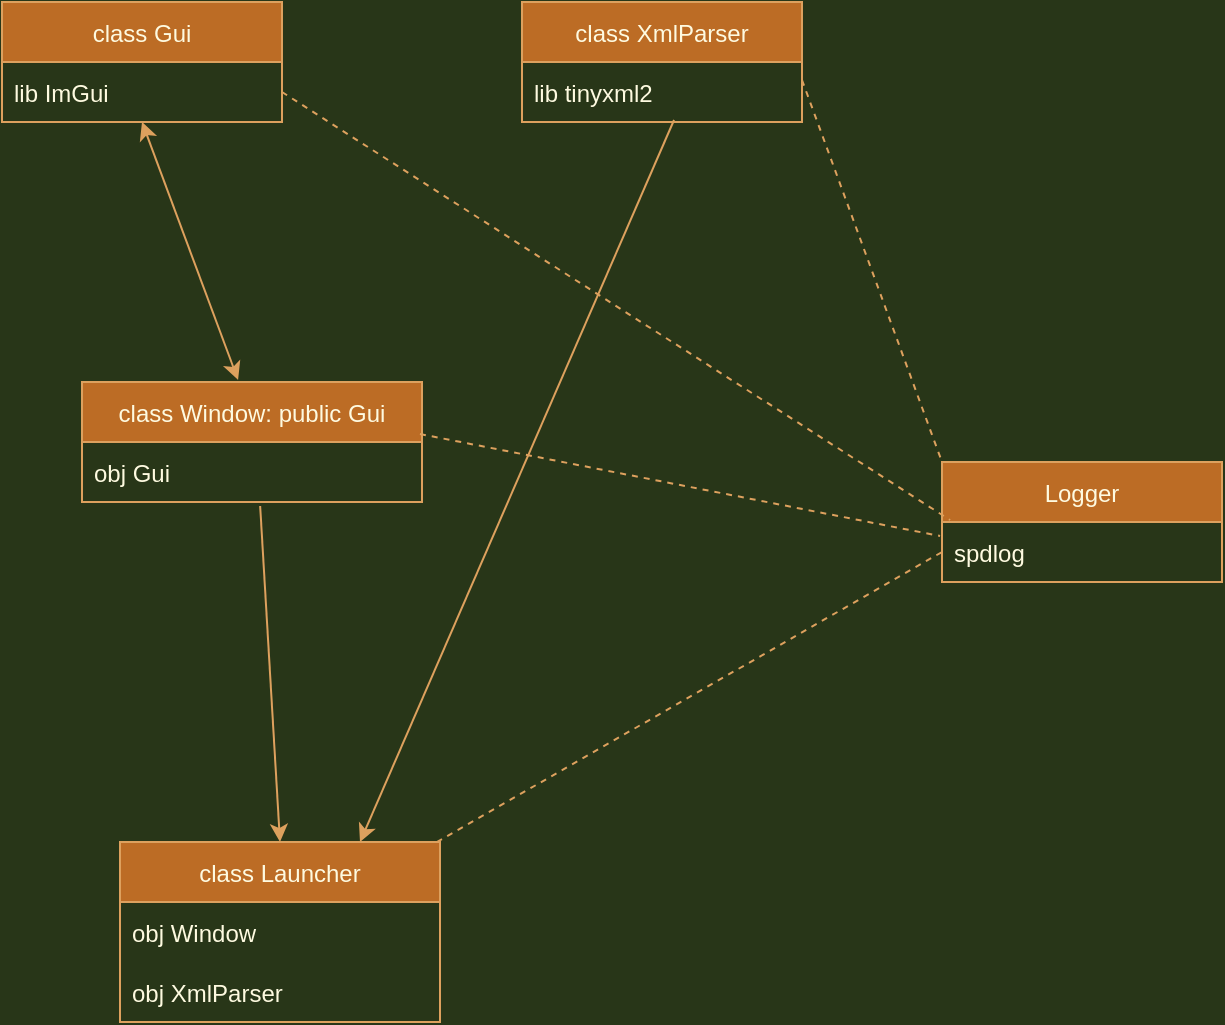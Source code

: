 <mxfile version="16.5.6" type="github">
  <diagram id="C5RBs43oDa-KdzZeNtuy" name="Page-1">
    <mxGraphModel dx="1422" dy="772" grid="1" gridSize="10" guides="1" tooltips="1" connect="1" arrows="1" fold="1" page="1" pageScale="1" pageWidth="827" pageHeight="1169" background="#283618" math="0" shadow="0">
      <root>
        <mxCell id="WIyWlLk6GJQsqaUBKTNV-0" />
        <mxCell id="WIyWlLk6GJQsqaUBKTNV-1" parent="WIyWlLk6GJQsqaUBKTNV-0" />
        <mxCell id="gUe4RGJz4p_oN-t4Xm0o-2" value="class Launcher" style="swimlane;fontStyle=0;childLayout=stackLayout;horizontal=1;startSize=30;horizontalStack=0;resizeParent=1;resizeParentMax=0;resizeLast=0;collapsible=1;marginBottom=0;fillColor=#BC6C25;strokeColor=#DDA15E;fontColor=#FEFAE0;" vertex="1" parent="WIyWlLk6GJQsqaUBKTNV-1">
          <mxGeometry x="99" y="450" width="160" height="90" as="geometry" />
        </mxCell>
        <mxCell id="gUe4RGJz4p_oN-t4Xm0o-3" value="obj Window" style="text;strokeColor=none;fillColor=none;align=left;verticalAlign=middle;spacingLeft=4;spacingRight=4;overflow=hidden;points=[[0,0.5],[1,0.5]];portConstraint=eastwest;rotatable=0;fontColor=#FEFAE0;" vertex="1" parent="gUe4RGJz4p_oN-t4Xm0o-2">
          <mxGeometry y="30" width="160" height="30" as="geometry" />
        </mxCell>
        <mxCell id="gUe4RGJz4p_oN-t4Xm0o-4" value="obj XmlParser" style="text;strokeColor=none;fillColor=none;align=left;verticalAlign=middle;spacingLeft=4;spacingRight=4;overflow=hidden;points=[[0,0.5],[1,0.5]];portConstraint=eastwest;rotatable=0;fontColor=#FEFAE0;" vertex="1" parent="gUe4RGJz4p_oN-t4Xm0o-2">
          <mxGeometry y="60" width="160" height="30" as="geometry" />
        </mxCell>
        <mxCell id="gUe4RGJz4p_oN-t4Xm0o-6" value="class Window: public Gui" style="swimlane;fontStyle=0;childLayout=stackLayout;horizontal=1;startSize=30;horizontalStack=0;resizeParent=1;resizeParentMax=0;resizeLast=0;collapsible=1;marginBottom=0;fillColor=#BC6C25;strokeColor=#DDA15E;fontColor=#FEFAE0;" vertex="1" parent="WIyWlLk6GJQsqaUBKTNV-1">
          <mxGeometry x="80" y="220" width="170" height="60" as="geometry" />
        </mxCell>
        <mxCell id="gUe4RGJz4p_oN-t4Xm0o-8" value="obj Gui" style="text;strokeColor=none;fillColor=none;align=left;verticalAlign=middle;spacingLeft=4;spacingRight=4;overflow=hidden;points=[[0,0.5],[1,0.5]];portConstraint=eastwest;rotatable=0;fontColor=#FEFAE0;" vertex="1" parent="gUe4RGJz4p_oN-t4Xm0o-6">
          <mxGeometry y="30" width="170" height="30" as="geometry" />
        </mxCell>
        <mxCell id="gUe4RGJz4p_oN-t4Xm0o-17" value="class Gui" style="swimlane;fontStyle=0;childLayout=stackLayout;horizontal=1;startSize=30;horizontalStack=0;resizeParent=1;resizeParentMax=0;resizeLast=0;collapsible=1;marginBottom=0;fillColor=#BC6C25;strokeColor=#DDA15E;fontColor=#FEFAE0;" vertex="1" parent="WIyWlLk6GJQsqaUBKTNV-1">
          <mxGeometry x="40" y="30" width="140" height="60" as="geometry" />
        </mxCell>
        <mxCell id="gUe4RGJz4p_oN-t4Xm0o-18" value="lib ImGui" style="text;strokeColor=none;fillColor=none;align=left;verticalAlign=middle;spacingLeft=4;spacingRight=4;overflow=hidden;points=[[0,0.5],[1,0.5]];portConstraint=eastwest;rotatable=0;fontColor=#FEFAE0;" vertex="1" parent="gUe4RGJz4p_oN-t4Xm0o-17">
          <mxGeometry y="30" width="140" height="30" as="geometry" />
        </mxCell>
        <mxCell id="gUe4RGJz4p_oN-t4Xm0o-24" value="" style="endArrow=classic;startArrow=classic;html=1;rounded=0;entryX=0.5;entryY=1;entryDx=0;entryDy=0;exitX=0.459;exitY=-0.017;exitDx=0;exitDy=0;exitPerimeter=0;labelBackgroundColor=#283618;strokeColor=#DDA15E;fontColor=#FEFAE0;" edge="1" parent="WIyWlLk6GJQsqaUBKTNV-1" source="gUe4RGJz4p_oN-t4Xm0o-6" target="gUe4RGJz4p_oN-t4Xm0o-17">
          <mxGeometry width="50" height="50" relative="1" as="geometry">
            <mxPoint x="100" y="200" as="sourcePoint" />
            <mxPoint x="150" y="150" as="targetPoint" />
          </mxGeometry>
        </mxCell>
        <mxCell id="gUe4RGJz4p_oN-t4Xm0o-25" value="class XmlParser" style="swimlane;fontStyle=0;childLayout=stackLayout;horizontal=1;startSize=30;horizontalStack=0;resizeParent=1;resizeParentMax=0;resizeLast=0;collapsible=1;marginBottom=0;rounded=0;sketch=0;fontColor=#FEFAE0;strokeColor=#DDA15E;fillColor=#BC6C25;" vertex="1" parent="WIyWlLk6GJQsqaUBKTNV-1">
          <mxGeometry x="300" y="30" width="140" height="60" as="geometry" />
        </mxCell>
        <mxCell id="gUe4RGJz4p_oN-t4Xm0o-26" value="lib tinyxml2" style="text;strokeColor=none;fillColor=none;align=left;verticalAlign=middle;spacingLeft=4;spacingRight=4;overflow=hidden;points=[[0,0.5],[1,0.5]];portConstraint=eastwest;rotatable=0;rounded=0;sketch=0;fontColor=#FEFAE0;" vertex="1" parent="gUe4RGJz4p_oN-t4Xm0o-25">
          <mxGeometry y="30" width="140" height="30" as="geometry" />
        </mxCell>
        <mxCell id="gUe4RGJz4p_oN-t4Xm0o-34" value="Logger" style="swimlane;fontStyle=0;childLayout=stackLayout;horizontal=1;startSize=30;horizontalStack=0;resizeParent=1;resizeParentMax=0;resizeLast=0;collapsible=1;marginBottom=0;rounded=0;sketch=0;fontColor=#FEFAE0;strokeColor=#DDA15E;fillColor=#BC6C25;" vertex="1" parent="WIyWlLk6GJQsqaUBKTNV-1">
          <mxGeometry x="510" y="260" width="140" height="60" as="geometry" />
        </mxCell>
        <mxCell id="gUe4RGJz4p_oN-t4Xm0o-35" value="spdlog" style="text;strokeColor=none;fillColor=none;align=left;verticalAlign=middle;spacingLeft=4;spacingRight=4;overflow=hidden;points=[[0,0.5],[1,0.5]];portConstraint=eastwest;rotatable=0;rounded=0;sketch=0;fontColor=#FEFAE0;" vertex="1" parent="gUe4RGJz4p_oN-t4Xm0o-34">
          <mxGeometry y="30" width="140" height="30" as="geometry" />
        </mxCell>
        <mxCell id="gUe4RGJz4p_oN-t4Xm0o-38" value="" style="endArrow=none;dashed=1;html=1;rounded=1;sketch=0;fontColor=#FEFAE0;strokeColor=#DDA15E;fillColor=#BC6C25;curved=0;entryX=-0.007;entryY=0.233;entryDx=0;entryDy=0;entryPerimeter=0;exitX=0.994;exitY=-0.133;exitDx=0;exitDy=0;exitPerimeter=0;" edge="1" parent="WIyWlLk6GJQsqaUBKTNV-1" source="gUe4RGJz4p_oN-t4Xm0o-8" target="gUe4RGJz4p_oN-t4Xm0o-35">
          <mxGeometry width="50" height="50" relative="1" as="geometry">
            <mxPoint x="460" y="65" as="sourcePoint" />
            <mxPoint x="440" y="340" as="targetPoint" />
          </mxGeometry>
        </mxCell>
        <mxCell id="gUe4RGJz4p_oN-t4Xm0o-39" value="" style="endArrow=none;dashed=1;html=1;rounded=1;sketch=0;fontColor=#FEFAE0;strokeColor=#DDA15E;fillColor=#BC6C25;curved=0;entryX=0;entryY=0.5;entryDx=0;entryDy=0;" edge="1" parent="WIyWlLk6GJQsqaUBKTNV-1" source="gUe4RGJz4p_oN-t4Xm0o-2" target="gUe4RGJz4p_oN-t4Xm0o-35">
          <mxGeometry width="50" height="50" relative="1" as="geometry">
            <mxPoint x="175" y="230" as="sourcePoint" />
            <mxPoint x="569.02" y="74.99" as="targetPoint" />
          </mxGeometry>
        </mxCell>
        <mxCell id="gUe4RGJz4p_oN-t4Xm0o-40" value="" style="endArrow=none;dashed=1;html=1;rounded=1;sketch=0;fontColor=#FEFAE0;strokeColor=#DDA15E;fillColor=#BC6C25;curved=0;entryX=0.029;entryY=-0.033;entryDx=0;entryDy=0;entryPerimeter=0;exitX=1;exitY=0.5;exitDx=0;exitDy=0;" edge="1" parent="WIyWlLk6GJQsqaUBKTNV-1" source="gUe4RGJz4p_oN-t4Xm0o-18" target="gUe4RGJz4p_oN-t4Xm0o-35">
          <mxGeometry width="50" height="50" relative="1" as="geometry">
            <mxPoint x="390" y="390" as="sourcePoint" />
            <mxPoint x="440" y="340" as="targetPoint" />
          </mxGeometry>
        </mxCell>
        <mxCell id="gUe4RGJz4p_oN-t4Xm0o-43" value="" style="endArrow=none;dashed=1;html=1;rounded=1;sketch=0;fontColor=#FEFAE0;strokeColor=#DDA15E;fillColor=#BC6C25;curved=0;entryX=0;entryY=0;entryDx=0;entryDy=0;exitX=1;exitY=0.3;exitDx=0;exitDy=0;exitPerimeter=0;" edge="1" parent="WIyWlLk6GJQsqaUBKTNV-1" source="gUe4RGJz4p_oN-t4Xm0o-26" target="gUe4RGJz4p_oN-t4Xm0o-34">
          <mxGeometry width="50" height="50" relative="1" as="geometry">
            <mxPoint x="261.18" y="460" as="sourcePoint" />
            <mxPoint x="590" y="255" as="targetPoint" />
          </mxGeometry>
        </mxCell>
        <mxCell id="gUe4RGJz4p_oN-t4Xm0o-44" value="" style="endArrow=classic;html=1;rounded=1;sketch=0;fontColor=#FEFAE0;strokeColor=#DDA15E;fillColor=#BC6C25;curved=0;entryX=0.75;entryY=0;entryDx=0;entryDy=0;exitX=0.543;exitY=0.967;exitDx=0;exitDy=0;exitPerimeter=0;" edge="1" parent="WIyWlLk6GJQsqaUBKTNV-1" source="gUe4RGJz4p_oN-t4Xm0o-26" target="gUe4RGJz4p_oN-t4Xm0o-2">
          <mxGeometry width="50" height="50" relative="1" as="geometry">
            <mxPoint x="360" y="100" as="sourcePoint" />
            <mxPoint x="440" y="340" as="targetPoint" />
          </mxGeometry>
        </mxCell>
        <mxCell id="gUe4RGJz4p_oN-t4Xm0o-48" value="" style="endArrow=classic;html=1;rounded=1;sketch=0;fontColor=#FEFAE0;strokeColor=#DDA15E;fillColor=#BC6C25;curved=0;entryX=0.5;entryY=0;entryDx=0;entryDy=0;exitX=0.524;exitY=1.067;exitDx=0;exitDy=0;exitPerimeter=0;" edge="1" parent="WIyWlLk6GJQsqaUBKTNV-1" source="gUe4RGJz4p_oN-t4Xm0o-8" target="gUe4RGJz4p_oN-t4Xm0o-2">
          <mxGeometry width="50" height="50" relative="1" as="geometry">
            <mxPoint x="390" y="390" as="sourcePoint" />
            <mxPoint x="440" y="340" as="targetPoint" />
          </mxGeometry>
        </mxCell>
      </root>
    </mxGraphModel>
  </diagram>
</mxfile>
